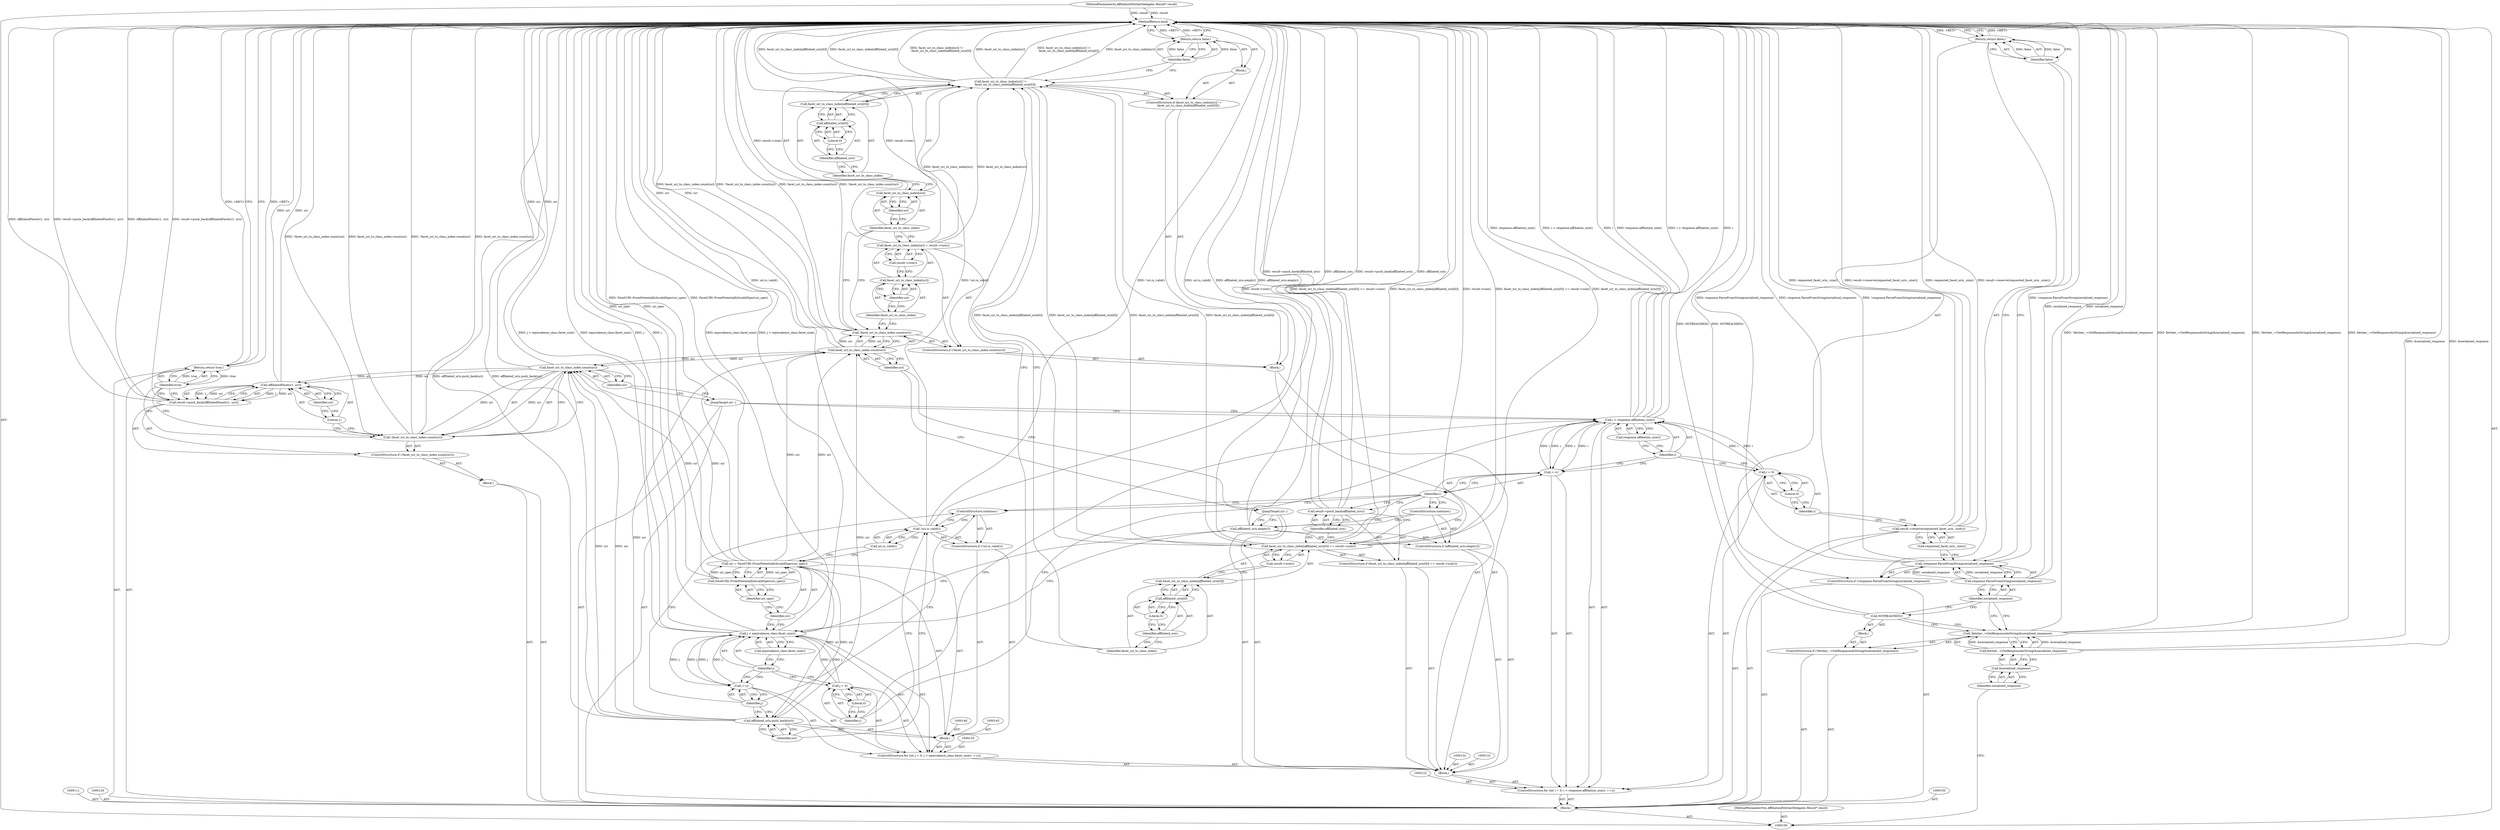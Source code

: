 digraph "0_Chrome_516abadc2553489ce28faeea4917280032fbe91d" {
"1000206" [label="(MethodReturn,bool)"];
"1000112" [label="(ControlStructure,if (!response.ParseFromString(serialized_response)))"];
"1000115" [label="(Identifier,serialized_response)"];
"1000113" [label="(Call,!response.ParseFromString(serialized_response))"];
"1000114" [label="(Call,response.ParseFromString(serialized_response))"];
"1000117" [label="(Identifier,false)"];
"1000116" [label="(Return,return false;)"];
"1000119" [label="(Call,requested_facet_uris_.size())"];
"1000118" [label="(Call,result->reserve(requested_facet_uris_.size()))"];
"1000123" [label="(Call,i = 0)"];
"1000124" [label="(Identifier,i)"];
"1000125" [label="(Literal,0)"];
"1000126" [label="(Call,i < response.affiliation_size())"];
"1000127" [label="(Identifier,i)"];
"1000121" [label="(ControlStructure,for (int i = 0; i < response.affiliation_size(); ++i))"];
"1000128" [label="(Call,response.affiliation_size())"];
"1000129" [label="(Call,++i)"];
"1000130" [label="(Identifier,i)"];
"1000101" [label="(MethodParameterIn,AffiliationFetcherDelegate::Result* result)"];
"1000311" [label="(MethodParameterOut,AffiliationFetcherDelegate::Result* result)"];
"1000102" [label="(Block,)"];
"1000131" [label="(Block,)"];
"1000136" [label="(Call,j = 0)"];
"1000137" [label="(Identifier,j)"];
"1000138" [label="(Literal,0)"];
"1000139" [label="(Call,j < equivalence_class.facet_size())"];
"1000140" [label="(Identifier,j)"];
"1000141" [label="(Call,equivalence_class.facet_size())"];
"1000134" [label="(ControlStructure,for (int j = 0; j < equivalence_class.facet_size(); ++j))"];
"1000142" [label="(Call,++j)"];
"1000143" [label="(Identifier,j)"];
"1000147" [label="(Call,uri = FacetURI::FromPotentiallyInvalidSpec(uri_spec))"];
"1000148" [label="(Identifier,uri)"];
"1000149" [label="(Call,FacetURI::FromPotentiallyInvalidSpec(uri_spec))"];
"1000150" [label="(Identifier,uri_spec)"];
"1000144" [label="(Block,)"];
"1000152" [label="(Call,!uri.is_valid())"];
"1000153" [label="(Call,uri.is_valid())"];
"1000151" [label="(ControlStructure,if (!uri.is_valid()))"];
"1000154" [label="(ControlStructure,continue;)"];
"1000156" [label="(Identifier,uri)"];
"1000155" [label="(Call,affiliated_uris.push_back(uri))"];
"1000157" [label="(ControlStructure,if (affiliated_uris.empty()))"];
"1000158" [label="(Call,affiliated_uris.empty())"];
"1000159" [label="(ControlStructure,continue;)"];
"1000160" [label="(JumpTarget,uri :)"];
"1000161" [label="(Block,)"];
"1000163" [label="(Call,!facet_uri_to_class_index.count(uri))"];
"1000164" [label="(Call,facet_uri_to_class_index.count(uri))"];
"1000165" [label="(Identifier,uri)"];
"1000162" [label="(ControlStructure,if (!facet_uri_to_class_index.count(uri)))"];
"1000169" [label="(Identifier,uri)"];
"1000170" [label="(Call,result->size())"];
"1000166" [label="(Call,facet_uri_to_class_index[uri] = result->size())"];
"1000167" [label="(Call,facet_uri_to_class_index[uri])"];
"1000168" [label="(Identifier,facet_uri_to_class_index)"];
"1000172" [label="(Call,facet_uri_to_class_index[uri] !=\n          facet_uri_to_class_index[affiliated_uris[0]])"];
"1000173" [label="(Call,facet_uri_to_class_index[uri])"];
"1000174" [label="(Identifier,facet_uri_to_class_index)"];
"1000175" [label="(Identifier,uri)"];
"1000171" [label="(ControlStructure,if (facet_uri_to_class_index[uri] !=\n          facet_uri_to_class_index[affiliated_uris[0]]))"];
"1000176" [label="(Call,facet_uri_to_class_index[affiliated_uris[0]])"];
"1000177" [label="(Identifier,facet_uri_to_class_index)"];
"1000178" [label="(Call,affiliated_uris[0])"];
"1000179" [label="(Identifier,affiliated_uris)"];
"1000180" [label="(Literal,0)"];
"1000181" [label="(Block,)"];
"1000183" [label="(Identifier,false)"];
"1000182" [label="(Return,return false;)"];
"1000188" [label="(Call,affiliated_uris[0])"];
"1000189" [label="(Identifier,affiliated_uris)"];
"1000184" [label="(ControlStructure,if (facet_uri_to_class_index[affiliated_uris[0]] == result->size()))"];
"1000190" [label="(Literal,0)"];
"1000191" [label="(Call,result->size())"];
"1000185" [label="(Call,facet_uri_to_class_index[affiliated_uris[0]] == result->size())"];
"1000186" [label="(Call,facet_uri_to_class_index[affiliated_uris[0]])"];
"1000187" [label="(Identifier,facet_uri_to_class_index)"];
"1000193" [label="(Identifier,affiliated_uris)"];
"1000192" [label="(Call,result->push_back(affiliated_uris))"];
"1000194" [label="(JumpTarget,uri :)"];
"1000195" [label="(Block,)"];
"1000196" [label="(ControlStructure,if (!facet_uri_to_class_index.count(uri)))"];
"1000199" [label="(Identifier,uri)"];
"1000197" [label="(Call,!facet_uri_to_class_index.count(uri))"];
"1000198" [label="(Call,facet_uri_to_class_index.count(uri))"];
"1000201" [label="(Call,AffiliatedFacets(1, uri))"];
"1000202" [label="(Literal,1)"];
"1000203" [label="(Identifier,uri)"];
"1000200" [label="(Call,result->push_back(AffiliatedFacets(1, uri)))"];
"1000104" [label="(ControlStructure,if (!fetcher_->GetResponseAsString(&serialized_response)))"];
"1000107" [label="(Call,&serialized_response)"];
"1000108" [label="(Identifier,serialized_response)"];
"1000105" [label="(Call,!fetcher_->GetResponseAsString(&serialized_response))"];
"1000109" [label="(Block,)"];
"1000106" [label="(Call,fetcher_->GetResponseAsString(&serialized_response))"];
"1000204" [label="(Return,return true;)"];
"1000205" [label="(Identifier,true)"];
"1000110" [label="(Call,NOTREACHED())"];
"1000206" -> "1000100"  [label="AST: "];
"1000206" -> "1000116"  [label="CFG: "];
"1000206" -> "1000182"  [label="CFG: "];
"1000206" -> "1000204"  [label="CFG: "];
"1000116" -> "1000206"  [label="DDG: <RET>"];
"1000200" -> "1000206"  [label="DDG: AffiliatedFacets(1, uri)"];
"1000200" -> "1000206"  [label="DDG: result->push_back(AffiliatedFacets(1, uri))"];
"1000185" -> "1000206"  [label="DDG: facet_uri_to_class_index[affiliated_uris[0]] == result->size()"];
"1000185" -> "1000206"  [label="DDG: facet_uri_to_class_index[affiliated_uris[0]]"];
"1000185" -> "1000206"  [label="DDG: result->size()"];
"1000106" -> "1000206"  [label="DDG: &serialized_response"];
"1000105" -> "1000206"  [label="DDG: !fetcher_->GetResponseAsString(&serialized_response)"];
"1000105" -> "1000206"  [label="DDG: fetcher_->GetResponseAsString(&serialized_response)"];
"1000113" -> "1000206"  [label="DDG: response.ParseFromString(serialized_response)"];
"1000113" -> "1000206"  [label="DDG: !response.ParseFromString(serialized_response)"];
"1000118" -> "1000206"  [label="DDG: result->reserve(requested_facet_uris_.size())"];
"1000118" -> "1000206"  [label="DDG: requested_facet_uris_.size()"];
"1000126" -> "1000206"  [label="DDG: response.affiliation_size()"];
"1000126" -> "1000206"  [label="DDG: i < response.affiliation_size()"];
"1000126" -> "1000206"  [label="DDG: i"];
"1000163" -> "1000206"  [label="DDG: !facet_uri_to_class_index.count(uri)"];
"1000163" -> "1000206"  [label="DDG: facet_uri_to_class_index.count(uri)"];
"1000172" -> "1000206"  [label="DDG: facet_uri_to_class_index[uri] !=\n          facet_uri_to_class_index[affiliated_uris[0]]"];
"1000172" -> "1000206"  [label="DDG: facet_uri_to_class_index[affiliated_uris[0]]"];
"1000172" -> "1000206"  [label="DDG: facet_uri_to_class_index[uri]"];
"1000139" -> "1000206"  [label="DDG: equivalence_class.facet_size()"];
"1000139" -> "1000206"  [label="DDG: j < equivalence_class.facet_size()"];
"1000139" -> "1000206"  [label="DDG: j"];
"1000152" -> "1000206"  [label="DDG: !uri.is_valid()"];
"1000152" -> "1000206"  [label="DDG: uri.is_valid()"];
"1000155" -> "1000206"  [label="DDG: affiliated_uris.push_back(uri)"];
"1000158" -> "1000206"  [label="DDG: affiliated_uris.empty()"];
"1000201" -> "1000206"  [label="DDG: uri"];
"1000114" -> "1000206"  [label="DDG: serialized_response"];
"1000147" -> "1000206"  [label="DDG: FacetURI::FromPotentiallyInvalidSpec(uri_spec)"];
"1000197" -> "1000206"  [label="DDG: !facet_uri_to_class_index.count(uri)"];
"1000197" -> "1000206"  [label="DDG: facet_uri_to_class_index.count(uri)"];
"1000198" -> "1000206"  [label="DDG: uri"];
"1000192" -> "1000206"  [label="DDG: affiliated_uris"];
"1000192" -> "1000206"  [label="DDG: result->push_back(affiliated_uris)"];
"1000101" -> "1000206"  [label="DDG: result"];
"1000110" -> "1000206"  [label="DDG: NOTREACHED()"];
"1000166" -> "1000206"  [label="DDG: result->size()"];
"1000149" -> "1000206"  [label="DDG: uri_spec"];
"1000164" -> "1000206"  [label="DDG: uri"];
"1000204" -> "1000206"  [label="DDG: <RET>"];
"1000182" -> "1000206"  [label="DDG: <RET>"];
"1000112" -> "1000102"  [label="AST: "];
"1000113" -> "1000112"  [label="AST: "];
"1000116" -> "1000112"  [label="AST: "];
"1000115" -> "1000114"  [label="AST: "];
"1000115" -> "1000110"  [label="CFG: "];
"1000115" -> "1000105"  [label="CFG: "];
"1000114" -> "1000115"  [label="CFG: "];
"1000113" -> "1000112"  [label="AST: "];
"1000113" -> "1000114"  [label="CFG: "];
"1000114" -> "1000113"  [label="AST: "];
"1000117" -> "1000113"  [label="CFG: "];
"1000119" -> "1000113"  [label="CFG: "];
"1000113" -> "1000206"  [label="DDG: response.ParseFromString(serialized_response)"];
"1000113" -> "1000206"  [label="DDG: !response.ParseFromString(serialized_response)"];
"1000114" -> "1000113"  [label="DDG: serialized_response"];
"1000114" -> "1000113"  [label="AST: "];
"1000114" -> "1000115"  [label="CFG: "];
"1000115" -> "1000114"  [label="AST: "];
"1000113" -> "1000114"  [label="CFG: "];
"1000114" -> "1000206"  [label="DDG: serialized_response"];
"1000114" -> "1000113"  [label="DDG: serialized_response"];
"1000117" -> "1000116"  [label="AST: "];
"1000117" -> "1000113"  [label="CFG: "];
"1000116" -> "1000117"  [label="CFG: "];
"1000117" -> "1000116"  [label="DDG: false"];
"1000116" -> "1000112"  [label="AST: "];
"1000116" -> "1000117"  [label="CFG: "];
"1000117" -> "1000116"  [label="AST: "];
"1000206" -> "1000116"  [label="CFG: "];
"1000116" -> "1000206"  [label="DDG: <RET>"];
"1000117" -> "1000116"  [label="DDG: false"];
"1000119" -> "1000118"  [label="AST: "];
"1000119" -> "1000113"  [label="CFG: "];
"1000118" -> "1000119"  [label="CFG: "];
"1000118" -> "1000102"  [label="AST: "];
"1000118" -> "1000119"  [label="CFG: "];
"1000119" -> "1000118"  [label="AST: "];
"1000124" -> "1000118"  [label="CFG: "];
"1000118" -> "1000206"  [label="DDG: result->reserve(requested_facet_uris_.size())"];
"1000118" -> "1000206"  [label="DDG: requested_facet_uris_.size()"];
"1000123" -> "1000121"  [label="AST: "];
"1000123" -> "1000125"  [label="CFG: "];
"1000124" -> "1000123"  [label="AST: "];
"1000125" -> "1000123"  [label="AST: "];
"1000127" -> "1000123"  [label="CFG: "];
"1000123" -> "1000126"  [label="DDG: i"];
"1000124" -> "1000123"  [label="AST: "];
"1000124" -> "1000118"  [label="CFG: "];
"1000125" -> "1000124"  [label="CFG: "];
"1000125" -> "1000123"  [label="AST: "];
"1000125" -> "1000124"  [label="CFG: "];
"1000123" -> "1000125"  [label="CFG: "];
"1000126" -> "1000121"  [label="AST: "];
"1000126" -> "1000128"  [label="CFG: "];
"1000127" -> "1000126"  [label="AST: "];
"1000128" -> "1000126"  [label="AST: "];
"1000137" -> "1000126"  [label="CFG: "];
"1000194" -> "1000126"  [label="CFG: "];
"1000126" -> "1000206"  [label="DDG: response.affiliation_size()"];
"1000126" -> "1000206"  [label="DDG: i < response.affiliation_size()"];
"1000126" -> "1000206"  [label="DDG: i"];
"1000129" -> "1000126"  [label="DDG: i"];
"1000123" -> "1000126"  [label="DDG: i"];
"1000126" -> "1000129"  [label="DDG: i"];
"1000127" -> "1000126"  [label="AST: "];
"1000127" -> "1000123"  [label="CFG: "];
"1000127" -> "1000129"  [label="CFG: "];
"1000128" -> "1000127"  [label="CFG: "];
"1000121" -> "1000102"  [label="AST: "];
"1000122" -> "1000121"  [label="AST: "];
"1000123" -> "1000121"  [label="AST: "];
"1000126" -> "1000121"  [label="AST: "];
"1000129" -> "1000121"  [label="AST: "];
"1000131" -> "1000121"  [label="AST: "];
"1000128" -> "1000126"  [label="AST: "];
"1000128" -> "1000127"  [label="CFG: "];
"1000126" -> "1000128"  [label="CFG: "];
"1000129" -> "1000121"  [label="AST: "];
"1000129" -> "1000130"  [label="CFG: "];
"1000130" -> "1000129"  [label="AST: "];
"1000127" -> "1000129"  [label="CFG: "];
"1000129" -> "1000126"  [label="DDG: i"];
"1000126" -> "1000129"  [label="DDG: i"];
"1000130" -> "1000129"  [label="AST: "];
"1000130" -> "1000154"  [label="CFG: "];
"1000130" -> "1000159"  [label="CFG: "];
"1000130" -> "1000192"  [label="CFG: "];
"1000130" -> "1000185"  [label="CFG: "];
"1000129" -> "1000130"  [label="CFG: "];
"1000101" -> "1000100"  [label="AST: "];
"1000101" -> "1000206"  [label="DDG: result"];
"1000311" -> "1000100"  [label="AST: "];
"1000102" -> "1000100"  [label="AST: "];
"1000103" -> "1000102"  [label="AST: "];
"1000104" -> "1000102"  [label="AST: "];
"1000111" -> "1000102"  [label="AST: "];
"1000112" -> "1000102"  [label="AST: "];
"1000118" -> "1000102"  [label="AST: "];
"1000120" -> "1000102"  [label="AST: "];
"1000121" -> "1000102"  [label="AST: "];
"1000194" -> "1000102"  [label="AST: "];
"1000195" -> "1000102"  [label="AST: "];
"1000204" -> "1000102"  [label="AST: "];
"1000131" -> "1000121"  [label="AST: "];
"1000132" -> "1000131"  [label="AST: "];
"1000133" -> "1000131"  [label="AST: "];
"1000134" -> "1000131"  [label="AST: "];
"1000157" -> "1000131"  [label="AST: "];
"1000160" -> "1000131"  [label="AST: "];
"1000161" -> "1000131"  [label="AST: "];
"1000184" -> "1000131"  [label="AST: "];
"1000136" -> "1000134"  [label="AST: "];
"1000136" -> "1000138"  [label="CFG: "];
"1000137" -> "1000136"  [label="AST: "];
"1000138" -> "1000136"  [label="AST: "];
"1000140" -> "1000136"  [label="CFG: "];
"1000136" -> "1000139"  [label="DDG: j"];
"1000137" -> "1000136"  [label="AST: "];
"1000137" -> "1000126"  [label="CFG: "];
"1000138" -> "1000137"  [label="CFG: "];
"1000138" -> "1000136"  [label="AST: "];
"1000138" -> "1000137"  [label="CFG: "];
"1000136" -> "1000138"  [label="CFG: "];
"1000139" -> "1000134"  [label="AST: "];
"1000139" -> "1000141"  [label="CFG: "];
"1000140" -> "1000139"  [label="AST: "];
"1000141" -> "1000139"  [label="AST: "];
"1000148" -> "1000139"  [label="CFG: "];
"1000158" -> "1000139"  [label="CFG: "];
"1000139" -> "1000206"  [label="DDG: equivalence_class.facet_size()"];
"1000139" -> "1000206"  [label="DDG: j < equivalence_class.facet_size()"];
"1000139" -> "1000206"  [label="DDG: j"];
"1000142" -> "1000139"  [label="DDG: j"];
"1000136" -> "1000139"  [label="DDG: j"];
"1000139" -> "1000142"  [label="DDG: j"];
"1000140" -> "1000139"  [label="AST: "];
"1000140" -> "1000136"  [label="CFG: "];
"1000140" -> "1000142"  [label="CFG: "];
"1000141" -> "1000140"  [label="CFG: "];
"1000141" -> "1000139"  [label="AST: "];
"1000141" -> "1000140"  [label="CFG: "];
"1000139" -> "1000141"  [label="CFG: "];
"1000134" -> "1000131"  [label="AST: "];
"1000135" -> "1000134"  [label="AST: "];
"1000136" -> "1000134"  [label="AST: "];
"1000139" -> "1000134"  [label="AST: "];
"1000142" -> "1000134"  [label="AST: "];
"1000144" -> "1000134"  [label="AST: "];
"1000142" -> "1000134"  [label="AST: "];
"1000142" -> "1000143"  [label="CFG: "];
"1000143" -> "1000142"  [label="AST: "];
"1000140" -> "1000142"  [label="CFG: "];
"1000142" -> "1000139"  [label="DDG: j"];
"1000139" -> "1000142"  [label="DDG: j"];
"1000143" -> "1000142"  [label="AST: "];
"1000143" -> "1000154"  [label="CFG: "];
"1000143" -> "1000155"  [label="CFG: "];
"1000142" -> "1000143"  [label="CFG: "];
"1000147" -> "1000144"  [label="AST: "];
"1000147" -> "1000149"  [label="CFG: "];
"1000148" -> "1000147"  [label="AST: "];
"1000149" -> "1000147"  [label="AST: "];
"1000153" -> "1000147"  [label="CFG: "];
"1000147" -> "1000206"  [label="DDG: FacetURI::FromPotentiallyInvalidSpec(uri_spec)"];
"1000149" -> "1000147"  [label="DDG: uri_spec"];
"1000147" -> "1000155"  [label="DDG: uri"];
"1000147" -> "1000164"  [label="DDG: uri"];
"1000147" -> "1000198"  [label="DDG: uri"];
"1000148" -> "1000147"  [label="AST: "];
"1000148" -> "1000139"  [label="CFG: "];
"1000150" -> "1000148"  [label="CFG: "];
"1000149" -> "1000147"  [label="AST: "];
"1000149" -> "1000150"  [label="CFG: "];
"1000150" -> "1000149"  [label="AST: "];
"1000147" -> "1000149"  [label="CFG: "];
"1000149" -> "1000206"  [label="DDG: uri_spec"];
"1000149" -> "1000147"  [label="DDG: uri_spec"];
"1000150" -> "1000149"  [label="AST: "];
"1000150" -> "1000148"  [label="CFG: "];
"1000149" -> "1000150"  [label="CFG: "];
"1000144" -> "1000134"  [label="AST: "];
"1000145" -> "1000144"  [label="AST: "];
"1000146" -> "1000144"  [label="AST: "];
"1000147" -> "1000144"  [label="AST: "];
"1000151" -> "1000144"  [label="AST: "];
"1000155" -> "1000144"  [label="AST: "];
"1000152" -> "1000151"  [label="AST: "];
"1000152" -> "1000153"  [label="CFG: "];
"1000153" -> "1000152"  [label="AST: "];
"1000154" -> "1000152"  [label="CFG: "];
"1000156" -> "1000152"  [label="CFG: "];
"1000152" -> "1000206"  [label="DDG: !uri.is_valid()"];
"1000152" -> "1000206"  [label="DDG: uri.is_valid()"];
"1000153" -> "1000152"  [label="AST: "];
"1000153" -> "1000147"  [label="CFG: "];
"1000152" -> "1000153"  [label="CFG: "];
"1000151" -> "1000144"  [label="AST: "];
"1000152" -> "1000151"  [label="AST: "];
"1000154" -> "1000151"  [label="AST: "];
"1000154" -> "1000151"  [label="AST: "];
"1000154" -> "1000152"  [label="CFG: "];
"1000130" -> "1000154"  [label="CFG: "];
"1000143" -> "1000154"  [label="CFG: "];
"1000156" -> "1000155"  [label="AST: "];
"1000156" -> "1000152"  [label="CFG: "];
"1000155" -> "1000156"  [label="CFG: "];
"1000155" -> "1000144"  [label="AST: "];
"1000155" -> "1000156"  [label="CFG: "];
"1000156" -> "1000155"  [label="AST: "];
"1000143" -> "1000155"  [label="CFG: "];
"1000155" -> "1000206"  [label="DDG: affiliated_uris.push_back(uri)"];
"1000147" -> "1000155"  [label="DDG: uri"];
"1000155" -> "1000164"  [label="DDG: uri"];
"1000155" -> "1000198"  [label="DDG: uri"];
"1000157" -> "1000131"  [label="AST: "];
"1000158" -> "1000157"  [label="AST: "];
"1000159" -> "1000157"  [label="AST: "];
"1000158" -> "1000157"  [label="AST: "];
"1000158" -> "1000139"  [label="CFG: "];
"1000159" -> "1000158"  [label="CFG: "];
"1000160" -> "1000158"  [label="CFG: "];
"1000158" -> "1000206"  [label="DDG: affiliated_uris.empty()"];
"1000159" -> "1000157"  [label="AST: "];
"1000159" -> "1000158"  [label="CFG: "];
"1000130" -> "1000159"  [label="CFG: "];
"1000160" -> "1000131"  [label="AST: "];
"1000160" -> "1000158"  [label="CFG: "];
"1000165" -> "1000160"  [label="CFG: "];
"1000161" -> "1000131"  [label="AST: "];
"1000162" -> "1000161"  [label="AST: "];
"1000171" -> "1000161"  [label="AST: "];
"1000163" -> "1000162"  [label="AST: "];
"1000163" -> "1000164"  [label="CFG: "];
"1000164" -> "1000163"  [label="AST: "];
"1000168" -> "1000163"  [label="CFG: "];
"1000174" -> "1000163"  [label="CFG: "];
"1000163" -> "1000206"  [label="DDG: !facet_uri_to_class_index.count(uri)"];
"1000163" -> "1000206"  [label="DDG: facet_uri_to_class_index.count(uri)"];
"1000164" -> "1000163"  [label="DDG: uri"];
"1000164" -> "1000163"  [label="AST: "];
"1000164" -> "1000165"  [label="CFG: "];
"1000165" -> "1000164"  [label="AST: "];
"1000163" -> "1000164"  [label="CFG: "];
"1000164" -> "1000206"  [label="DDG: uri"];
"1000164" -> "1000163"  [label="DDG: uri"];
"1000147" -> "1000164"  [label="DDG: uri"];
"1000155" -> "1000164"  [label="DDG: uri"];
"1000164" -> "1000198"  [label="DDG: uri"];
"1000165" -> "1000164"  [label="AST: "];
"1000165" -> "1000160"  [label="CFG: "];
"1000164" -> "1000165"  [label="CFG: "];
"1000162" -> "1000161"  [label="AST: "];
"1000163" -> "1000162"  [label="AST: "];
"1000166" -> "1000162"  [label="AST: "];
"1000169" -> "1000167"  [label="AST: "];
"1000169" -> "1000168"  [label="CFG: "];
"1000167" -> "1000169"  [label="CFG: "];
"1000170" -> "1000166"  [label="AST: "];
"1000170" -> "1000167"  [label="CFG: "];
"1000166" -> "1000170"  [label="CFG: "];
"1000166" -> "1000162"  [label="AST: "];
"1000166" -> "1000170"  [label="CFG: "];
"1000167" -> "1000166"  [label="AST: "];
"1000170" -> "1000166"  [label="AST: "];
"1000174" -> "1000166"  [label="CFG: "];
"1000166" -> "1000206"  [label="DDG: result->size()"];
"1000166" -> "1000172"  [label="DDG: facet_uri_to_class_index[uri]"];
"1000167" -> "1000166"  [label="AST: "];
"1000167" -> "1000169"  [label="CFG: "];
"1000168" -> "1000167"  [label="AST: "];
"1000169" -> "1000167"  [label="AST: "];
"1000170" -> "1000167"  [label="CFG: "];
"1000168" -> "1000167"  [label="AST: "];
"1000168" -> "1000163"  [label="CFG: "];
"1000169" -> "1000168"  [label="CFG: "];
"1000172" -> "1000171"  [label="AST: "];
"1000172" -> "1000176"  [label="CFG: "];
"1000173" -> "1000172"  [label="AST: "];
"1000176" -> "1000172"  [label="AST: "];
"1000183" -> "1000172"  [label="CFG: "];
"1000187" -> "1000172"  [label="CFG: "];
"1000172" -> "1000206"  [label="DDG: facet_uri_to_class_index[uri] !=\n          facet_uri_to_class_index[affiliated_uris[0]]"];
"1000172" -> "1000206"  [label="DDG: facet_uri_to_class_index[affiliated_uris[0]]"];
"1000172" -> "1000206"  [label="DDG: facet_uri_to_class_index[uri]"];
"1000166" -> "1000172"  [label="DDG: facet_uri_to_class_index[uri]"];
"1000185" -> "1000172"  [label="DDG: facet_uri_to_class_index[affiliated_uris[0]]"];
"1000172" -> "1000185"  [label="DDG: facet_uri_to_class_index[affiliated_uris[0]]"];
"1000173" -> "1000172"  [label="AST: "];
"1000173" -> "1000175"  [label="CFG: "];
"1000174" -> "1000173"  [label="AST: "];
"1000175" -> "1000173"  [label="AST: "];
"1000177" -> "1000173"  [label="CFG: "];
"1000174" -> "1000173"  [label="AST: "];
"1000174" -> "1000166"  [label="CFG: "];
"1000174" -> "1000163"  [label="CFG: "];
"1000175" -> "1000174"  [label="CFG: "];
"1000175" -> "1000173"  [label="AST: "];
"1000175" -> "1000174"  [label="CFG: "];
"1000173" -> "1000175"  [label="CFG: "];
"1000171" -> "1000161"  [label="AST: "];
"1000172" -> "1000171"  [label="AST: "];
"1000181" -> "1000171"  [label="AST: "];
"1000176" -> "1000172"  [label="AST: "];
"1000176" -> "1000178"  [label="CFG: "];
"1000177" -> "1000176"  [label="AST: "];
"1000178" -> "1000176"  [label="AST: "];
"1000172" -> "1000176"  [label="CFG: "];
"1000177" -> "1000176"  [label="AST: "];
"1000177" -> "1000173"  [label="CFG: "];
"1000179" -> "1000177"  [label="CFG: "];
"1000178" -> "1000176"  [label="AST: "];
"1000178" -> "1000180"  [label="CFG: "];
"1000179" -> "1000178"  [label="AST: "];
"1000180" -> "1000178"  [label="AST: "];
"1000176" -> "1000178"  [label="CFG: "];
"1000179" -> "1000178"  [label="AST: "];
"1000179" -> "1000177"  [label="CFG: "];
"1000180" -> "1000179"  [label="CFG: "];
"1000180" -> "1000178"  [label="AST: "];
"1000180" -> "1000179"  [label="CFG: "];
"1000178" -> "1000180"  [label="CFG: "];
"1000181" -> "1000171"  [label="AST: "];
"1000182" -> "1000181"  [label="AST: "];
"1000183" -> "1000182"  [label="AST: "];
"1000183" -> "1000172"  [label="CFG: "];
"1000182" -> "1000183"  [label="CFG: "];
"1000183" -> "1000182"  [label="DDG: false"];
"1000182" -> "1000181"  [label="AST: "];
"1000182" -> "1000183"  [label="CFG: "];
"1000183" -> "1000182"  [label="AST: "];
"1000206" -> "1000182"  [label="CFG: "];
"1000182" -> "1000206"  [label="DDG: <RET>"];
"1000183" -> "1000182"  [label="DDG: false"];
"1000188" -> "1000186"  [label="AST: "];
"1000188" -> "1000190"  [label="CFG: "];
"1000189" -> "1000188"  [label="AST: "];
"1000190" -> "1000188"  [label="AST: "];
"1000186" -> "1000188"  [label="CFG: "];
"1000189" -> "1000188"  [label="AST: "];
"1000189" -> "1000187"  [label="CFG: "];
"1000190" -> "1000189"  [label="CFG: "];
"1000184" -> "1000131"  [label="AST: "];
"1000185" -> "1000184"  [label="AST: "];
"1000192" -> "1000184"  [label="AST: "];
"1000190" -> "1000188"  [label="AST: "];
"1000190" -> "1000189"  [label="CFG: "];
"1000188" -> "1000190"  [label="CFG: "];
"1000191" -> "1000185"  [label="AST: "];
"1000191" -> "1000186"  [label="CFG: "];
"1000185" -> "1000191"  [label="CFG: "];
"1000185" -> "1000184"  [label="AST: "];
"1000185" -> "1000191"  [label="CFG: "];
"1000186" -> "1000185"  [label="AST: "];
"1000191" -> "1000185"  [label="AST: "];
"1000193" -> "1000185"  [label="CFG: "];
"1000130" -> "1000185"  [label="CFG: "];
"1000185" -> "1000206"  [label="DDG: facet_uri_to_class_index[affiliated_uris[0]] == result->size()"];
"1000185" -> "1000206"  [label="DDG: facet_uri_to_class_index[affiliated_uris[0]]"];
"1000185" -> "1000206"  [label="DDG: result->size()"];
"1000185" -> "1000172"  [label="DDG: facet_uri_to_class_index[affiliated_uris[0]]"];
"1000172" -> "1000185"  [label="DDG: facet_uri_to_class_index[affiliated_uris[0]]"];
"1000186" -> "1000185"  [label="AST: "];
"1000186" -> "1000188"  [label="CFG: "];
"1000187" -> "1000186"  [label="AST: "];
"1000188" -> "1000186"  [label="AST: "];
"1000191" -> "1000186"  [label="CFG: "];
"1000187" -> "1000186"  [label="AST: "];
"1000187" -> "1000172"  [label="CFG: "];
"1000189" -> "1000187"  [label="CFG: "];
"1000193" -> "1000192"  [label="AST: "];
"1000193" -> "1000185"  [label="CFG: "];
"1000192" -> "1000193"  [label="CFG: "];
"1000192" -> "1000184"  [label="AST: "];
"1000192" -> "1000193"  [label="CFG: "];
"1000193" -> "1000192"  [label="AST: "];
"1000130" -> "1000192"  [label="CFG: "];
"1000192" -> "1000206"  [label="DDG: affiliated_uris"];
"1000192" -> "1000206"  [label="DDG: result->push_back(affiliated_uris)"];
"1000194" -> "1000102"  [label="AST: "];
"1000194" -> "1000126"  [label="CFG: "];
"1000199" -> "1000194"  [label="CFG: "];
"1000195" -> "1000102"  [label="AST: "];
"1000196" -> "1000195"  [label="AST: "];
"1000196" -> "1000195"  [label="AST: "];
"1000197" -> "1000196"  [label="AST: "];
"1000200" -> "1000196"  [label="AST: "];
"1000199" -> "1000198"  [label="AST: "];
"1000199" -> "1000194"  [label="CFG: "];
"1000198" -> "1000199"  [label="CFG: "];
"1000197" -> "1000196"  [label="AST: "];
"1000197" -> "1000198"  [label="CFG: "];
"1000198" -> "1000197"  [label="AST: "];
"1000202" -> "1000197"  [label="CFG: "];
"1000205" -> "1000197"  [label="CFG: "];
"1000197" -> "1000206"  [label="DDG: !facet_uri_to_class_index.count(uri)"];
"1000197" -> "1000206"  [label="DDG: facet_uri_to_class_index.count(uri)"];
"1000198" -> "1000197"  [label="DDG: uri"];
"1000198" -> "1000197"  [label="AST: "];
"1000198" -> "1000199"  [label="CFG: "];
"1000199" -> "1000198"  [label="AST: "];
"1000197" -> "1000198"  [label="CFG: "];
"1000198" -> "1000206"  [label="DDG: uri"];
"1000198" -> "1000197"  [label="DDG: uri"];
"1000147" -> "1000198"  [label="DDG: uri"];
"1000155" -> "1000198"  [label="DDG: uri"];
"1000164" -> "1000198"  [label="DDG: uri"];
"1000198" -> "1000201"  [label="DDG: uri"];
"1000201" -> "1000200"  [label="AST: "];
"1000201" -> "1000203"  [label="CFG: "];
"1000202" -> "1000201"  [label="AST: "];
"1000203" -> "1000201"  [label="AST: "];
"1000200" -> "1000201"  [label="CFG: "];
"1000201" -> "1000206"  [label="DDG: uri"];
"1000201" -> "1000200"  [label="DDG: 1"];
"1000201" -> "1000200"  [label="DDG: uri"];
"1000198" -> "1000201"  [label="DDG: uri"];
"1000202" -> "1000201"  [label="AST: "];
"1000202" -> "1000197"  [label="CFG: "];
"1000203" -> "1000202"  [label="CFG: "];
"1000203" -> "1000201"  [label="AST: "];
"1000203" -> "1000202"  [label="CFG: "];
"1000201" -> "1000203"  [label="CFG: "];
"1000200" -> "1000196"  [label="AST: "];
"1000200" -> "1000201"  [label="CFG: "];
"1000201" -> "1000200"  [label="AST: "];
"1000205" -> "1000200"  [label="CFG: "];
"1000200" -> "1000206"  [label="DDG: AffiliatedFacets(1, uri)"];
"1000200" -> "1000206"  [label="DDG: result->push_back(AffiliatedFacets(1, uri))"];
"1000201" -> "1000200"  [label="DDG: 1"];
"1000201" -> "1000200"  [label="DDG: uri"];
"1000104" -> "1000102"  [label="AST: "];
"1000105" -> "1000104"  [label="AST: "];
"1000109" -> "1000104"  [label="AST: "];
"1000107" -> "1000106"  [label="AST: "];
"1000107" -> "1000108"  [label="CFG: "];
"1000108" -> "1000107"  [label="AST: "];
"1000106" -> "1000107"  [label="CFG: "];
"1000108" -> "1000107"  [label="AST: "];
"1000108" -> "1000100"  [label="CFG: "];
"1000107" -> "1000108"  [label="CFG: "];
"1000105" -> "1000104"  [label="AST: "];
"1000105" -> "1000106"  [label="CFG: "];
"1000106" -> "1000105"  [label="AST: "];
"1000110" -> "1000105"  [label="CFG: "];
"1000115" -> "1000105"  [label="CFG: "];
"1000105" -> "1000206"  [label="DDG: !fetcher_->GetResponseAsString(&serialized_response)"];
"1000105" -> "1000206"  [label="DDG: fetcher_->GetResponseAsString(&serialized_response)"];
"1000106" -> "1000105"  [label="DDG: &serialized_response"];
"1000109" -> "1000104"  [label="AST: "];
"1000110" -> "1000109"  [label="AST: "];
"1000106" -> "1000105"  [label="AST: "];
"1000106" -> "1000107"  [label="CFG: "];
"1000107" -> "1000106"  [label="AST: "];
"1000105" -> "1000106"  [label="CFG: "];
"1000106" -> "1000206"  [label="DDG: &serialized_response"];
"1000106" -> "1000105"  [label="DDG: &serialized_response"];
"1000204" -> "1000102"  [label="AST: "];
"1000204" -> "1000205"  [label="CFG: "];
"1000205" -> "1000204"  [label="AST: "];
"1000206" -> "1000204"  [label="CFG: "];
"1000204" -> "1000206"  [label="DDG: <RET>"];
"1000205" -> "1000204"  [label="DDG: true"];
"1000205" -> "1000204"  [label="AST: "];
"1000205" -> "1000200"  [label="CFG: "];
"1000205" -> "1000197"  [label="CFG: "];
"1000204" -> "1000205"  [label="CFG: "];
"1000205" -> "1000204"  [label="DDG: true"];
"1000110" -> "1000109"  [label="AST: "];
"1000110" -> "1000105"  [label="CFG: "];
"1000115" -> "1000110"  [label="CFG: "];
"1000110" -> "1000206"  [label="DDG: NOTREACHED()"];
}
